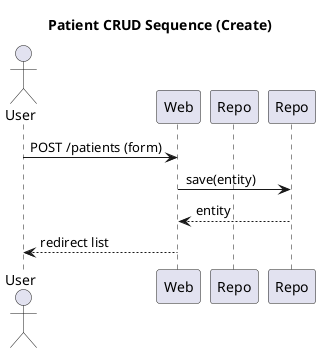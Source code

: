 
@startuml
title Patient CRUD Sequence (Create)
actor User
participant Web as PatientController
participant Repo as PatientRepo
User -> PatientController: POST /patients (form)
PatientController -> Repo: save(entity)
Repo --> PatientController: entity
PatientController --> User: redirect list
@enduml

